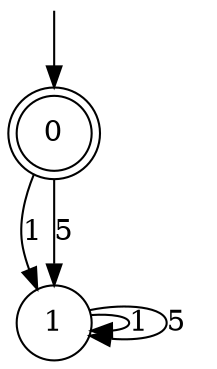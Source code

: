 digraph g {

	s0 [shape="doublecircle" label="0"];
	s1 [shape="circle" label="1"];
	s0 -> s1 [label="1"];
	s0 -> s1 [label="5"];
	s1 -> s1 [label="1"];
	s1 -> s1 [label="5"];

__start0 [label="" shape="none" width="0" height="0"];
__start0 -> s0;

}
